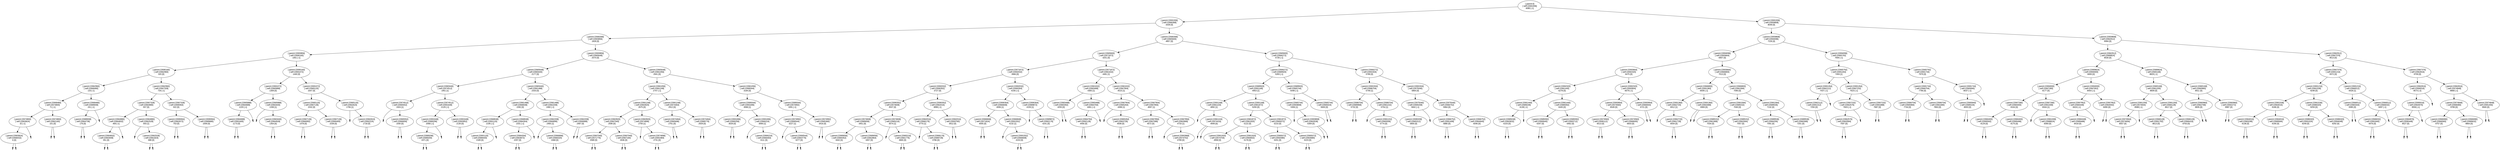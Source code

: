 digraph BST {
    node [fontname="Arial"];
    "[ parent:0]
[ self:22691936]
6080 [-1]" -> "[ parent:22691936]
[ self:22666368]
3439 [0]";
    "[ parent:0]
[ self:22691936]
6080 [-1]" -> "[ parent:22691936]
[ self:22659808]
8049 [0]";
    "[ parent:22691936]
[ self:22666368]
3439 [0]" -> "[ parent:22666368]
[ self:22693856]
1828 [0]";
    "[ parent:22691936]
[ self:22666368]
3439 [0]" -> "[ parent:22666368]
[ self:22665600]
4857 [0]";
    "[ parent:22666368]
[ self:22693856]
1828 [0]" -> "[ parent:22693856]
[ self:22690160]
1061 [-1]";
    "[ parent:22666368]
[ self:22693856]
1828 [0]" -> "[ parent:22693856]
[ self:22665648]
2570 [0]";
    "[ parent:22693856]
[ self:22690160]
1061 [-1]" -> "[ parent:22690160]
[ self:22662960]
320 [0]";
    "[ parent:22693856]
[ self:22690160]
1061 [-1]" -> "[ parent:22690160]
[ self:22691072]
1440 [0]";
    "[ parent:22690160]
[ self:22662960]
320 [0]" -> "[ parent:22662960]
[ self:22668480]
133 [-1]";
    "[ parent:22690160]
[ self:22662960]
320 [0]" -> "[ parent:22662960]
[ self:22667328]
734 [-1]";
    "[ parent:22662960]
[ self:22668480]
133 [-1]" -> "[ parent:22668480]
[ self:22674800]
71 [-1]";
    "[ parent:22662960]
[ self:22668480]
133 [-1]" -> "[ parent:22668480]
[ self:22689008]
241 [-1]";
    "[ parent:22668480]
[ self:22674800]
71 [-1]" -> "[ parent:22674800]
[ self:22663824]
32 [-1]";
    "[ parent:22668480]
[ self:22674800]
71 [-1]" -> "[ parent:22674800]
[ self:22662160]
101 [0]";
    "[ parent:22674800]
[ self:22663824]
32 [-1]" -> "[ parent:22663824]
[ self:22668432]
6 [0]";
    null71812972 [shape=point];
    "[ parent:22674800]
[ self:22663824]
32 [-1]" -> "null71812972"
    null71812973 [shape=point];
    "[ parent:22663824]
[ self:22668432]
6 [0]" -> "null71812973"
    null71812974 [shape=point];
    "[ parent:22663824]
[ self:22668432]
6 [0]" -> "null71812974"
    null71812975 [shape=point];
    "[ parent:22674800]
[ self:22662160]
101 [0]" -> "null71812975"
    null71812976 [shape=point];
    "[ parent:22674800]
[ self:22662160]
101 [0]" -> "null71812976"
    "[ parent:22668480]
[ self:22689008]
241 [-1]" -> "[ parent:22689008]
[ self:22664736]
176 [0]";
    null71812977 [shape=point];
    "[ parent:22668480]
[ self:22689008]
241 [-1]" -> "null71812977"
    null71812978 [shape=point];
    "[ parent:22689008]
[ self:22664736]
176 [0]" -> "null71812978"
    null71812979 [shape=point];
    "[ parent:22689008]
[ self:22664736]
176 [0]" -> "null71812979"
    "[ parent:22662960]
[ self:22667328]
734 [-1]" -> "[ parent:22667328]
[ self:22664880]
557 [0]";
    "[ parent:22662960]
[ self:22667328]
734 [-1]" -> "[ parent:22667328]
[ self:22690064]
922 [0]";
    "[ parent:22667328]
[ self:22664880]
557 [0]" -> "[ parent:22664880]
[ self:22664832]
469 [-1]";
    "[ parent:22667328]
[ self:22664880]
557 [0]" -> "[ parent:22664880]
[ self:22662528]
593 [1]";
    "[ parent:22664880]
[ self:22664832]
469 [-1]" -> "[ parent:22664832]
[ self:22663008]
351 [0]";
    null71812980 [shape=point];
    "[ parent:22664880]
[ self:22664832]
469 [-1]" -> "null71812980"
    null71812981 [shape=point];
    "[ parent:22664832]
[ self:22663008]
351 [0]" -> "null71812981"
    null71812982 [shape=point];
    "[ parent:22664832]
[ self:22663008]
351 [0]" -> "null71812982"
    null71812983 [shape=point];
    "[ parent:22664880]
[ self:22662528]
593 [1]" -> "null71812983"
    "[ parent:22664880]
[ self:22662528]
593 [1]" -> "[ parent:22662528]
[ self:22661824]
688 [0]";
    null71812984 [shape=point];
    "[ parent:22662528]
[ self:22661824]
688 [0]" -> "null71812984"
    null71812985 [shape=point];
    "[ parent:22662528]
[ self:22661824]
688 [0]" -> "null71812985"
    "[ parent:22667328]
[ self:22690064]
922 [0]" -> "[ parent:22690064]
[ self:22662672]
753 [0]";
    "[ parent:22667328]
[ self:22690064]
922 [0]" -> "[ parent:22690064]
[ self:22689680]
1009 [0]";
    null71812986 [shape=point];
    "[ parent:22690064]
[ self:22662672]
753 [0]" -> "null71812986"
    null71812987 [shape=point];
    "[ parent:22690064]
[ self:22662672]
753 [0]" -> "null71812987"
    null71812988 [shape=point];
    "[ parent:22690064]
[ self:22689680]
1009 [0]" -> "null71812988"
    null71812989 [shape=point];
    "[ parent:22690064]
[ self:22689680]
1009 [0]" -> "null71812989"
    "[ parent:22690160]
[ self:22691072]
1440 [0]" -> "[ parent:22691072]
[ self:22665888]
1309 [0]";
    "[ parent:22690160]
[ self:22691072]
1440 [0]" -> "[ parent:22691072]
[ self:22665120]
1647 [0]";
    "[ parent:22691072]
[ self:22665888]
1309 [0]" -> "[ parent:22665888]
[ self:22664688]
1220 [-1]";
    "[ parent:22691072]
[ self:22665888]
1309 [0]" -> "[ parent:22665888]
[ self:22663440]
1338 [1]";
    "[ parent:22665888]
[ self:22664688]
1220 [-1]" -> "[ parent:22664688]
[ self:22691600]
1173 [0]";
    null71812990 [shape=point];
    "[ parent:22665888]
[ self:22664688]
1220 [-1]" -> "null71812990"
    null71812991 [shape=point];
    "[ parent:22664688]
[ self:22691600]
1173 [0]" -> "null71812991"
    null71812992 [shape=point];
    "[ parent:22664688]
[ self:22691600]
1173 [0]" -> "null71812992"
    null71812993 [shape=point];
    "[ parent:22665888]
[ self:22663440]
1338 [1]" -> "null71812993"
    "[ parent:22665888]
[ self:22663440]
1338 [1]" -> "[ parent:22663440]
[ self:22664928]
1354 [0]";
    null71812994 [shape=point];
    "[ parent:22663440]
[ self:22664928]
1354 [0]" -> "null71812994"
    null71812995 [shape=point];
    "[ parent:22663440]
[ self:22664928]
1354 [0]" -> "null71812995"
    "[ parent:22691072]
[ self:22665120]
1647 [0]" -> "[ parent:22665120]
[ self:22667136]
1532 [0]";
    "[ parent:22691072]
[ self:22665120]
1647 [0]" -> "[ parent:22665120]
[ self:22662624]
1706 [1]";
    "[ parent:22665120]
[ self:22667136]
1532 [0]" -> "[ parent:22667136]
[ self:22666992]
1478 [0]";
    "[ parent:22665120]
[ self:22667136]
1532 [0]" -> "[ parent:22667136]
[ self:22690400]
1539 [0]";
    null71812996 [shape=point];
    "[ parent:22667136]
[ self:22666992]
1478 [0]" -> "null71812996"
    null71812997 [shape=point];
    "[ parent:22667136]
[ self:22666992]
1478 [0]" -> "null71812997"
    null71812998 [shape=point];
    "[ parent:22667136]
[ self:22690400]
1539 [0]" -> "null71812998"
    null71812999 [shape=point];
    "[ parent:22667136]
[ self:22690400]
1539 [0]" -> "null71812999"
    null71813000 [shape=point];
    "[ parent:22665120]
[ self:22662624]
1706 [1]" -> "null71813000"
    "[ parent:22665120]
[ self:22662624]
1706 [1]" -> "[ parent:22662624]
[ self:22692224]
1718 [0]";
    null71813001 [shape=point];
    "[ parent:22662624]
[ self:22692224]
1718 [0]" -> "null71813001"
    null71813002 [shape=point];
    "[ parent:22662624]
[ self:22692224]
1718 [0]" -> "null71813002"
    "[ parent:22693856]
[ self:22665648]
2570 [0]" -> "[ parent:22665648]
[ self:22683440]
2177 [0]";
    "[ parent:22693856]
[ self:22665648]
2570 [0]" -> "[ parent:22665648]
[ self:22661056]
2941 [0]";
    "[ parent:22665648]
[ self:22683440]
2177 [0]" -> "[ parent:22683440]
[ self:22674512]
1951 [1]";
    "[ parent:22665648]
[ self:22683440]
2177 [0]" -> "[ parent:22683440]
[ self:22661488]
2333 [0]";
    "[ parent:22683440]
[ self:22674512]
1951 [1]" -> "[ parent:22674512]
[ self:22665552]
1924 [1]";
    "[ parent:22683440]
[ self:22674512]
1951 [1]" -> "[ parent:22674512]
[ self:22691648]
2129 [-1]";
    null71813003 [shape=point];
    "[ parent:22674512]
[ self:22665552]
1924 [1]" -> "null71813003"
    "[ parent:22674512]
[ self:22665552]
1924 [1]" -> "[ parent:22665552]
[ self:22666656]
1930 [0]";
    null71813004 [shape=point];
    "[ parent:22665552]
[ self:22666656]
1930 [0]" -> "null71813004"
    null71813005 [shape=point];
    "[ parent:22665552]
[ self:22666656]
1930 [0]" -> "null71813005"
    "[ parent:22674512]
[ self:22691648]
2129 [-1]" -> "[ parent:22691648]
[ self:22689296]
2068 [-1]";
    "[ parent:22674512]
[ self:22691648]
2129 [-1]" -> "[ parent:22691648]
[ self:22693952]
2130 [0]";
    "[ parent:22691648]
[ self:22689296]
2068 [-1]" -> "[ parent:22689296]
[ self:22689200]
1971 [0]";
    null71813006 [shape=point];
    "[ parent:22691648]
[ self:22689296]
2068 [-1]" -> "null71813006"
    null71813007 [shape=point];
    "[ parent:22689296]
[ self:22689200]
1971 [0]" -> "null71813007"
    null71813008 [shape=point];
    "[ parent:22689296]
[ self:22689200]
1971 [0]" -> "null71813008"
    null71813009 [shape=point];
    "[ parent:22691648]
[ self:22693952]
2130 [0]" -> "null71813009"
    null71813010 [shape=point];
    "[ parent:22691648]
[ self:22693952]
2130 [0]" -> "null71813010"
    "[ parent:22683440]
[ self:22661488]
2333 [0]" -> "[ parent:22661488]
[ self:22668048]
2282 [0]";
    "[ parent:22683440]
[ self:22661488]
2333 [0]" -> "[ parent:22661488]
[ self:22662208]
2482 [-1]";
    "[ parent:22661488]
[ self:22668048]
2282 [0]" -> "[ parent:22668048]
[ self:22691120]
2195 [-1]";
    "[ parent:22661488]
[ self:22668048]
2282 [0]" -> "[ parent:22668048]
[ self:22684304]
2331 [-1]";
    "[ parent:22668048]
[ self:22691120]
2195 [-1]" -> "[ parent:22691120]
[ self:22689440]
2189 [0]";
    null71813011 [shape=point];
    "[ parent:22668048]
[ self:22691120]
2195 [-1]" -> "null71813011"
    null71813012 [shape=point];
    "[ parent:22691120]
[ self:22689440]
2189 [0]" -> "null71813012"
    null71813013 [shape=point];
    "[ parent:22691120]
[ self:22689440]
2189 [0]" -> "null71813013"
    "[ parent:22668048]
[ self:22684304]
2331 [-1]" -> "[ parent:22684304]
[ self:22663872]
2297 [0]";
    null71813014 [shape=point];
    "[ parent:22668048]
[ self:22684304]
2331 [-1]" -> "null71813014"
    null71813015 [shape=point];
    "[ parent:22684304]
[ self:22663872]
2297 [0]" -> "null71813015"
    null71813016 [shape=point];
    "[ parent:22684304]
[ self:22663872]
2297 [0]" -> "null71813016"
    "[ parent:22661488]
[ self:22662208]
2482 [-1]" -> "[ parent:22662208]
[ self:22666896]
2465 [1]";
    "[ parent:22661488]
[ self:22662208]
2482 [-1]" -> "[ parent:22662208]
[ self:22690688]
2487 [0]";
    null71813017 [shape=point];
    "[ parent:22662208]
[ self:22666896]
2465 [1]" -> "null71813017"
    "[ parent:22662208]
[ self:22666896]
2465 [1]" -> "[ parent:22666896]
[ self:22666320]
2468 [0]";
    null71813018 [shape=point];
    "[ parent:22666896]
[ self:22666320]
2468 [0]" -> "null71813018"
    null71813019 [shape=point];
    "[ parent:22666896]
[ self:22666320]
2468 [0]" -> "null71813019"
    null71813020 [shape=point];
    "[ parent:22662208]
[ self:22690688]
2487 [0]" -> "null71813020"
    null71813021 [shape=point];
    "[ parent:22662208]
[ self:22690688]
2487 [0]" -> "null71813021"
    "[ parent:22665648]
[ self:22661056]
2941 [0]" -> "[ parent:22661056]
[ self:22661248]
2747 [-1]";
    "[ parent:22665648]
[ self:22661056]
2941 [0]" -> "[ parent:22661056]
[ self:22689344]
3184 [0]";
    "[ parent:22661056]
[ self:22661248]
2747 [-1]" -> "[ parent:22661248]
[ self:22663920]
2675 [0]";
    "[ parent:22661056]
[ self:22661248]
2747 [-1]" -> "[ parent:22661248]
[ self:22674464]
2912 [0]";
    "[ parent:22661248]
[ self:22663920]
2675 [0]" -> "[ parent:22663920]
[ self:22667040]
2590 [0]";
    "[ parent:22661248]
[ self:22663920]
2675 [0]" -> "[ parent:22663920]
[ self:22674896]
2700 [1]";
    "[ parent:22663920]
[ self:22667040]
2590 [0]" -> "[ parent:22667040]
[ self:22671776]
2589 [0]";
    "[ parent:22663920]
[ self:22667040]
2590 [0]" -> "[ parent:22667040]
[ self:22667184]
2636 [0]";
    null71813022 [shape=point];
    "[ parent:22667040]
[ self:22671776]
2589 [0]" -> "null71813022"
    null71813023 [shape=point];
    "[ parent:22667040]
[ self:22671776]
2589 [0]" -> "null71813023"
    null71813024 [shape=point];
    "[ parent:22667040]
[ self:22667184]
2636 [0]" -> "null71813024"
    null71813025 [shape=point];
    "[ parent:22667040]
[ self:22667184]
2636 [0]" -> "null71813025"
    null71813026 [shape=point];
    "[ parent:22663920]
[ self:22674896]
2700 [1]" -> "null71813026"
    "[ parent:22663920]
[ self:22674896]
2700 [1]" -> "[ parent:22674896]
[ self:22691984]
2731 [0]";
    null71813027 [shape=point];
    "[ parent:22674896]
[ self:22691984]
2731 [0]" -> "null71813027"
    null71813028 [shape=point];
    "[ parent:22674896]
[ self:22691984]
2731 [0]" -> "null71813028"
    "[ parent:22661248]
[ self:22674464]
2912 [0]" -> "[ parent:22674464]
[ self:22665696]
2761 [0]";
    "[ parent:22661248]
[ self:22674464]
2912 [0]" -> "[ parent:22674464]
[ self:22689776]
2929 [0]";
    null71813029 [shape=point];
    "[ parent:22674464]
[ self:22665696]
2761 [0]" -> "null71813029"
    null71813030 [shape=point];
    "[ parent:22674464]
[ self:22665696]
2761 [0]" -> "null71813030"
    null71813031 [shape=point];
    "[ parent:22674464]
[ self:22689776]
2929 [0]" -> "null71813031"
    null71813032 [shape=point];
    "[ parent:22674464]
[ self:22689776]
2929 [0]" -> "null71813032"
    "[ parent:22661056]
[ self:22689344]
3184 [0]" -> "[ parent:22689344]
[ self:22691696]
3068 [1]";
    "[ parent:22661056]
[ self:22689344]
3184 [0]" -> "[ parent:22689344]
[ self:22674992]
3281 [-1]";
    "[ parent:22689344]
[ self:22691696]
3068 [1]" -> "[ parent:22691696]
[ self:22690256]
3029 [0]";
    "[ parent:22689344]
[ self:22691696]
3068 [1]" -> "[ parent:22691696]
[ self:22666224]
3069 [1]";
    null71813033 [shape=point];
    "[ parent:22691696]
[ self:22690256]
3029 [0]" -> "null71813033"
    null71813034 [shape=point];
    "[ parent:22691696]
[ self:22690256]
3029 [0]" -> "null71813034"
    null71813035 [shape=point];
    "[ parent:22691696]
[ self:22666224]
3069 [1]" -> "null71813035"
    "[ parent:22691696]
[ self:22666224]
3069 [1]" -> "[ parent:22666224]
[ self:22666464]
3111 [0]";
    null71813036 [shape=point];
    "[ parent:22666224]
[ self:22666464]
3111 [0]" -> "null71813036"
    null71813037 [shape=point];
    "[ parent:22666224]
[ self:22666464]
3111 [0]" -> "null71813037"
    "[ parent:22689344]
[ self:22674992]
3281 [-1]" -> "[ parent:22674992]
[ self:22690544]
3227 [1]";
    "[ parent:22689344]
[ self:22674992]
3281 [-1]" -> "[ parent:22674992]
[ self:22665360]
3416 [0]";
    null71813038 [shape=point];
    "[ parent:22674992]
[ self:22690544]
3227 [1]" -> "null71813038"
    "[ parent:22674992]
[ self:22690544]
3227 [1]" -> "[ parent:22690544]
[ self:22663776]
3277 [0]";
    null71813039 [shape=point];
    "[ parent:22690544]
[ self:22663776]
3277 [0]" -> "null71813039"
    null71813040 [shape=point];
    "[ parent:22690544]
[ self:22663776]
3277 [0]" -> "null71813040"
    null71813041 [shape=point];
    "[ parent:22674992]
[ self:22665360]
3416 [0]" -> "null71813041"
    null71813042 [shape=point];
    "[ parent:22674992]
[ self:22665360]
3416 [0]" -> "null71813042"
    "[ parent:22666368]
[ self:22665600]
4857 [0]" -> "[ parent:22665600]
[ self:22671872]
4251 [0]";
    "[ parent:22666368]
[ self:22665600]
4857 [0]" -> "[ parent:22665600]
[ self:22666272]
5726 [-1]";
    "[ parent:22665600]
[ self:22671872]
4251 [0]" -> "[ parent:22671872]
[ self:22692032]
3966 [0]";
    "[ parent:22665600]
[ self:22671872]
4251 [0]" -> "[ parent:22671872]
[ self:22661632]
4481 [1]";
    "[ parent:22671872]
[ self:22692032]
3966 [0]" -> "[ parent:22692032]
[ self:22690352]
3727 [0]";
    "[ parent:22671872]
[ self:22692032]
3966 [0]" -> "[ parent:22692032]
[ self:22690304]
4156 [-1]";
    "[ parent:22692032]
[ self:22690352]
3727 [0]" -> "[ parent:22690352]
[ self:22674608]
3537 [0]";
    "[ parent:22692032]
[ self:22690352]
3727 [0]" -> "[ parent:22690352]
[ self:22662016]
3898 [-1]";
    "[ parent:22690352]
[ self:22674608]
3537 [0]" -> "[ parent:22674608]
[ self:22689056]
3451 [0]";
    "[ parent:22690352]
[ self:22674608]
3537 [0]" -> "[ parent:22674608]
[ self:22665216]
3574 [1]";
    "[ parent:22674608]
[ self:22689056]
3451 [0]" -> "[ parent:22689056]
[ self:22684352]
3442 [0]";
    "[ parent:22674608]
[ self:22689056]
3451 [0]" -> "[ parent:22689056]
[ self:22662864]
3457 [0]";
    null71813043 [shape=point];
    "[ parent:22689056]
[ self:22684352]
3442 [0]" -> "null71813043"
    null71813044 [shape=point];
    "[ parent:22689056]
[ self:22684352]
3442 [0]" -> "null71813044"
    null71813045 [shape=point];
    "[ parent:22689056]
[ self:22662864]
3457 [0]" -> "null71813045"
    null71813046 [shape=point];
    "[ parent:22689056]
[ self:22662864]
3457 [0]" -> "null71813046"
    null71813047 [shape=point];
    "[ parent:22674608]
[ self:22665216]
3574 [1]" -> "null71813047"
    "[ parent:22674608]
[ self:22665216]
3574 [1]" -> "[ parent:22665216]
[ self:22661776]
3665 [0]";
    null71813048 [shape=point];
    "[ parent:22665216]
[ self:22661776]
3665 [0]" -> "null71813048"
    null71813049 [shape=point];
    "[ parent:22665216]
[ self:22661776]
3665 [0]" -> "null71813049"
    "[ parent:22690352]
[ self:22662016]
3898 [-1]" -> "[ parent:22662016]
[ self:22666176]
3770 [1]";
    "[ parent:22690352]
[ self:22662016]
3898 [-1]" -> "[ parent:22662016]
[ self:22693760]
3912 [0]";
    null71813050 [shape=point];
    "[ parent:22662016]
[ self:22666176]
3770 [1]" -> "null71813050"
    "[ parent:22662016]
[ self:22666176]
3770 [1]" -> "[ parent:22666176]
[ self:22689728]
3786 [0]";
    null71813051 [shape=point];
    "[ parent:22666176]
[ self:22689728]
3786 [0]" -> "null71813051"
    null71813052 [shape=point];
    "[ parent:22666176]
[ self:22689728]
3786 [0]" -> "null71813052"
    null71813053 [shape=point];
    "[ parent:22662016]
[ self:22693760]
3912 [0]" -> "null71813053"
    null71813054 [shape=point];
    "[ parent:22662016]
[ self:22693760]
3912 [0]" -> "null71813054"
    "[ parent:22692032]
[ self:22690304]
4156 [-1]" -> "[ parent:22690304]
[ self:22666848]
4006 [1]";
    "[ parent:22692032]
[ self:22690304]
4156 [-1]" -> "[ parent:22690304]
[ self:22689872]
4159 [1]";
    "[ parent:22690304]
[ self:22666848]
4006 [1]" -> "[ parent:22666848]
[ self:22671824]
4005 [0]";
    "[ parent:22690304]
[ self:22666848]
4006 [1]" -> "[ parent:22666848]
[ self:22691552]
4132 [1]";
    null71813055 [shape=point];
    "[ parent:22666848]
[ self:22671824]
4005 [0]" -> "null71813055"
    null71813056 [shape=point];
    "[ parent:22666848]
[ self:22671824]
4005 [0]" -> "null71813056"
    null71813057 [shape=point];
    "[ parent:22666848]
[ self:22691552]
4132 [1]" -> "null71813057"
    "[ parent:22666848]
[ self:22691552]
4132 [1]" -> "[ parent:22691552]
[ self:22666608]
4153 [0]";
    null71813058 [shape=point];
    "[ parent:22691552]
[ self:22666608]
4153 [0]" -> "null71813058"
    null71813059 [shape=point];
    "[ parent:22691552]
[ self:22666608]
4153 [0]" -> "null71813059"
    null71813060 [shape=point];
    "[ parent:22690304]
[ self:22689872]
4159 [1]" -> "null71813060"
    "[ parent:22690304]
[ self:22689872]
4159 [1]" -> "[ parent:22689872]
[ self:22692176]
4241 [0]";
    null71813061 [shape=point];
    "[ parent:22689872]
[ self:22692176]
4241 [0]" -> "null71813061"
    null71813062 [shape=point];
    "[ parent:22689872]
[ self:22692176]
4241 [0]" -> "null71813062"
    "[ parent:22671872]
[ self:22661632]
4481 [1]" -> "[ parent:22661632]
[ self:22683488]
4383 [1]";
    "[ parent:22671872]
[ self:22661632]
4481 [1]" -> "[ parent:22661632]
[ self:22667904]
4515 [1]";
    "[ parent:22661632]
[ self:22683488]
4383 [1]" -> "[ parent:22683488]
[ self:22683392]
4293 [0]";
    "[ parent:22661632]
[ self:22683488]
4383 [1]" -> "[ parent:22683488]
[ self:22664784]
4461 [-1]";
    null71813063 [shape=point];
    "[ parent:22683488]
[ self:22683392]
4293 [0]" -> "null71813063"
    null71813064 [shape=point];
    "[ parent:22683488]
[ self:22683392]
4293 [0]" -> "null71813064"
    "[ parent:22683488]
[ self:22664784]
4461 [-1]" -> "[ parent:22664784]
[ self:22692128]
4456 [0]";
    null71813065 [shape=point];
    "[ parent:22683488]
[ self:22664784]
4461 [-1]" -> "null71813065"
    null71813066 [shape=point];
    "[ parent:22664784]
[ self:22692128]
4456 [0]" -> "null71813066"
    null71813067 [shape=point];
    "[ parent:22664784]
[ self:22692128]
4456 [0]" -> "null71813067"
    "[ parent:22661632]
[ self:22667904]
4515 [1]" -> "[ parent:22667904]
[ self:22665264]
4498 [1]";
    "[ parent:22661632]
[ self:22667904]
4515 [1]" -> "[ parent:22667904]
[ self:22667856]
4697 [1]";
    null71813068 [shape=point];
    "[ parent:22667904]
[ self:22665264]
4498 [1]" -> "null71813068"
    "[ parent:22667904]
[ self:22665264]
4498 [1]" -> "[ parent:22665264]
[ self:22663728]
4508 [0]";
    null71813069 [shape=point];
    "[ parent:22665264]
[ self:22663728]
4508 [0]" -> "null71813069"
    null71813070 [shape=point];
    "[ parent:22665264]
[ self:22663728]
4508 [0]" -> "null71813070"
    "[ parent:22667904]
[ self:22667856]
4697 [1]" -> "[ parent:22667856]
[ self:22667088]
4572 [0]";
    "[ parent:22667904]
[ self:22667856]
4697 [1]" -> "[ parent:22667856]
[ self:22663968]
4733 [1]";
    null71813071 [shape=point];
    "[ parent:22667856]
[ self:22667088]
4572 [0]" -> "null71813071"
    null71813072 [shape=point];
    "[ parent:22667856]
[ self:22667088]
4572 [0]" -> "null71813072"
    null71813073 [shape=point];
    "[ parent:22667856]
[ self:22663968]
4733 [1]" -> "null71813073"
    "[ parent:22667856]
[ self:22663968]
4733 [1]" -> "[ parent:22663968]
[ self:22674752]
4789 [0]";
    null71813074 [shape=point];
    "[ parent:22663968]
[ self:22674752]
4789 [0]" -> "null71813074"
    null71813075 [shape=point];
    "[ parent:22663968]
[ self:22674752]
4789 [0]" -> "null71813075"
    "[ parent:22665600]
[ self:22666272]
5726 [-1]" -> "[ parent:22666272]
[ self:22689920]
5283 [-1]";
    "[ parent:22665600]
[ self:22666272]
5726 [-1]" -> "[ parent:22666272]
[ self:22691504]
5789 [0]";
    "[ parent:22666272]
[ self:22689920]
5283 [-1]" -> "[ parent:22689920]
[ self:22691168]
4953 [1]";
    "[ parent:22666272]
[ self:22689920]
5283 [-1]" -> "[ parent:22689920]
[ self:22665744]
5448 [-1]";
    "[ parent:22689920]
[ self:22691168]
4953 [1]" -> "[ parent:22691168]
[ self:22661104]
4892 [1]";
    "[ parent:22689920]
[ self:22691168]
4953 [1]" -> "[ parent:22691168]
[ self:22661872]
5200 [0]";
    null71813076 [shape=point];
    "[ parent:22691168]
[ self:22661104]
4892 [1]" -> "null71813076"
    "[ parent:22691168]
[ self:22661104]
4892 [1]" -> "[ parent:22661104]
[ self:22674416]
4949 [0]";
    null71813077 [shape=point];
    "[ parent:22661104]
[ self:22674416]
4949 [0]" -> "null71813077"
    null71813078 [shape=point];
    "[ parent:22661104]
[ self:22674416]
4949 [0]" -> "null71813078"
    "[ parent:22691168]
[ self:22661872]
5200 [0]" -> "[ parent:22661872]
[ self:22661920]
5122 [0]";
    "[ parent:22691168]
[ self:22661872]
5200 [0]" -> "[ parent:22661872]
[ self:22665072]
5210 [0]";
    "[ parent:22661872]
[ self:22661920]
5122 [0]" -> "[ parent:22661920]
[ self:22674704]
4958 [0]";
    "[ parent:22661872]
[ self:22661920]
5122 [0]" -> "[ parent:22661920]
[ self:22660832]
5178 [0]";
    null71813079 [shape=point];
    "[ parent:22661920]
[ self:22674704]
4958 [0]" -> "null71813079"
    null71813080 [shape=point];
    "[ parent:22661920]
[ self:22674704]
4958 [0]" -> "null71813080"
    null71813081 [shape=point];
    "[ parent:22661920]
[ self:22660832]
5178 [0]" -> "null71813081"
    null71813082 [shape=point];
    "[ parent:22661920]
[ self:22660832]
5178 [0]" -> "null71813082"
    "[ parent:22661872]
[ self:22665072]
5210 [0]" -> "[ parent:22665072]
[ self:22692080]
5201 [0]";
    "[ parent:22661872]
[ self:22665072]
5210 [0]" -> "[ parent:22665072]
[ self:22663680]
5223 [0]";
    null71813083 [shape=point];
    "[ parent:22665072]
[ self:22692080]
5201 [0]" -> "null71813083"
    null71813084 [shape=point];
    "[ parent:22665072]
[ self:22692080]
5201 [0]" -> "null71813084"
    null71813085 [shape=point];
    "[ parent:22665072]
[ self:22663680]
5223 [0]" -> "null71813085"
    null71813086 [shape=point];
    "[ parent:22665072]
[ self:22663680]
5223 [0]" -> "null71813086"
    "[ parent:22689920]
[ self:22665744]
5448 [-1]" -> "[ parent:22665744]
[ self:22693808]
5306 [1]";
    "[ parent:22689920]
[ self:22665744]
5448 [-1]" -> "[ parent:22665744]
[ self:22665024]
5600 [0]";
    null71813087 [shape=point];
    "[ parent:22665744]
[ self:22693808]
5306 [1]" -> "null71813087"
    "[ parent:22665744]
[ self:22693808]
5306 [1]" -> "[ parent:22693808]
[ self:22663536]
5309 [0]";
    null71813088 [shape=point];
    "[ parent:22693808]
[ self:22663536]
5309 [0]" -> "null71813088"
    null71813089 [shape=point];
    "[ parent:22693808]
[ self:22663536]
5309 [0]" -> "null71813089"
    null71813090 [shape=point];
    "[ parent:22665744]
[ self:22665024]
5600 [0]" -> "null71813090"
    null71813091 [shape=point];
    "[ parent:22665744]
[ self:22665024]
5600 [0]" -> "null71813091"
    "[ parent:22666272]
[ self:22691504]
5789 [0]" -> "[ parent:22691504]
[ self:22686704]
5749 [1]";
    "[ parent:22666272]
[ self:22691504]
5789 [0]" -> "[ parent:22691504]
[ self:22675040]
5864 [0]";
    "[ parent:22691504]
[ self:22686704]
5749 [1]" -> "[ parent:22686704]
[ self:22689968]
5732 [0]";
    "[ parent:22691504]
[ self:22686704]
5749 [1]" -> "[ parent:22686704]
[ self:22661152]
5754 [1]";
    null71813092 [shape=point];
    "[ parent:22686704]
[ self:22689968]
5732 [0]" -> "null71813092"
    null71813093 [shape=point];
    "[ parent:22686704]
[ self:22689968]
5732 [0]" -> "null71813093"
    null71813094 [shape=point];
    "[ parent:22686704]
[ self:22661152]
5754 [1]" -> "null71813094"
    "[ parent:22686704]
[ self:22661152]
5754 [1]" -> "[ parent:22661152]
[ self:22665936]
5774 [0]";
    null71813095 [shape=point];
    "[ parent:22661152]
[ self:22665936]
5774 [0]" -> "null71813095"
    null71813096 [shape=point];
    "[ parent:22661152]
[ self:22665936]
5774 [0]" -> "null71813096"
    "[ parent:22691504]
[ self:22675040]
5864 [0]" -> "[ parent:22675040]
[ self:22690208]
5842 [-1]";
    "[ parent:22691504]
[ self:22675040]
5864 [0]" -> "[ parent:22675040]
[ self:22666752]
5964 [0]";
    "[ parent:22675040]
[ self:22690208]
5842 [-1]" -> "[ parent:22690208]
[ self:22665312]
5800 [0]";
    null71813097 [shape=point];
    "[ parent:22675040]
[ self:22690208]
5842 [-1]" -> "null71813097"
    null71813098 [shape=point];
    "[ parent:22690208]
[ self:22665312]
5800 [0]" -> "null71813098"
    null71813099 [shape=point];
    "[ parent:22690208]
[ self:22665312]
5800 [0]" -> "null71813099"
    "[ parent:22675040]
[ self:22666752]
5964 [0]" -> "[ parent:22666752]
[ self:22691408]
5880 [0]";
    "[ parent:22675040]
[ self:22666752]
5964 [0]" -> "[ parent:22666752]
[ self:22664640]
6046 [0]";
    null71813100 [shape=point];
    "[ parent:22666752]
[ self:22691408]
5880 [0]" -> "null71813100"
    null71813101 [shape=point];
    "[ parent:22666752]
[ self:22691408]
5880 [0]" -> "null71813101"
    null71813102 [shape=point];
    "[ parent:22666752]
[ self:22664640]
6046 [0]" -> "null71813102"
    null71813103 [shape=point];
    "[ parent:22666752]
[ self:22664640]
6046 [0]" -> "null71813103"
    "[ parent:22691936]
[ self:22659808]
8049 [0]" -> "[ parent:22659808]
[ self:22694096]
7226 [0]";
    "[ parent:22691936]
[ self:22659808]
8049 [0]" -> "[ parent:22659808]
[ self:22662912]
9084 [0]";
    "[ parent:22659808]
[ self:22694096]
7226 [0]" -> "[ parent:22694096]
[ self:22693664]
6907 [0]";
    "[ parent:22659808]
[ self:22694096]
7226 [0]" -> "[ parent:22694096]
[ self:22665792]
7694 [-1]";
    "[ parent:22694096]
[ self:22693664]
6907 [0]" -> "[ parent:22693664]
[ self:22692320]
6475 [0]";
    "[ parent:22694096]
[ self:22693664]
6907 [0]" -> "[ parent:22693664]
[ self:22666800]
7013 [0]";
    "[ parent:22693664]
[ self:22692320]
6475 [0]" -> "[ parent:22692320]
[ self:22661440]
6278 [0]";
    "[ parent:22693664]
[ self:22692320]
6475 [0]" -> "[ parent:22692320]
[ self:22693904]
6679 [-1]";
    "[ parent:22692320]
[ self:22661440]
6278 [0]" -> "[ parent:22661440]
[ self:22689248]
6138 [-1]";
    "[ parent:22692320]
[ self:22661440]
6278 [0]" -> "[ parent:22661440]
[ self:22689392]
6445 [0]";
    "[ parent:22661440]
[ self:22689248]
6138 [-1]" -> "[ parent:22689248]
[ self:22663632]
6103 [0]";
    null71813104 [shape=point];
    "[ parent:22661440]
[ self:22689248]
6138 [-1]" -> "null71813104"
    null71813105 [shape=point];
    "[ parent:22689248]
[ self:22663632]
6103 [0]" -> "null71813105"
    null71813106 [shape=point];
    "[ parent:22689248]
[ self:22663632]
6103 [0]" -> "null71813106"
    "[ parent:22661440]
[ self:22689392]
6445 [0]" -> "[ parent:22689392]
[ self:22690640]
6347 [0]";
    "[ parent:22661440]
[ self:22689392]
6445 [0]" -> "[ parent:22689392]
[ self:22693712]
6462 [0]";
    null71813107 [shape=point];
    "[ parent:22689392]
[ self:22690640]
6347 [0]" -> "null71813107"
    null71813108 [shape=point];
    "[ parent:22689392]
[ self:22690640]
6347 [0]" -> "null71813108"
    null71813109 [shape=point];
    "[ parent:22689392]
[ self:22693712]
6462 [0]" -> "null71813109"
    null71813110 [shape=point];
    "[ parent:22689392]
[ self:22693712]
6462 [0]" -> "null71813110"
    "[ parent:22692320]
[ self:22693904]
6679 [-1]" -> "[ parent:22693904]
[ self:22674560]
6549 [0]";
    "[ parent:22692320]
[ self:22693904]
6679 [-1]" -> "[ parent:22693904]
[ self:22666944]
6721 [0]";
    "[ parent:22693904]
[ self:22674560]
6549 [0]" -> "[ parent:22674560]
[ self:22690112]
6513 [0]";
    "[ parent:22693904]
[ self:22674560]
6549 [0]" -> "[ parent:22674560]
[ self:22668000]
6603 [0]";
    null71813111 [shape=point];
    "[ parent:22674560]
[ self:22690112]
6513 [0]" -> "null71813111"
    null71813112 [shape=point];
    "[ parent:22674560]
[ self:22690112]
6513 [0]" -> "null71813112"
    null71813113 [shape=point];
    "[ parent:22674560]
[ self:22668000]
6603 [0]" -> "null71813113"
    null71813114 [shape=point];
    "[ parent:22674560]
[ self:22668000]
6603 [0]" -> "null71813114"
    null71813115 [shape=point];
    "[ parent:22693904]
[ self:22666944]
6721 [0]" -> "null71813115"
    null71813116 [shape=point];
    "[ parent:22693904]
[ self:22666944]
6721 [0]" -> "null71813116"
    "[ parent:22693664]
[ self:22666800]
7013 [0]" -> "[ parent:22666800]
[ self:22691360]
6939 [-1]";
    "[ parent:22693664]
[ self:22666800]
7013 [0]" -> "[ parent:22666800]
[ self:22661584]
7090 [0]";
    "[ parent:22666800]
[ self:22691360]
6939 [-1]" -> "[ parent:22691360]
[ self:22662720]
6912 [1]";
    "[ parent:22666800]
[ self:22691360]
6939 [-1]" -> "[ parent:22691360]
[ self:22663488]
6969 [0]";
    null71813117 [shape=point];
    "[ parent:22691360]
[ self:22662720]
6912 [1]" -> "null71813117"
    "[ parent:22691360]
[ self:22662720]
6912 [1]" -> "[ parent:22662720]
[ self:22661728]
6934 [0]";
    null71813118 [shape=point];
    "[ parent:22662720]
[ self:22661728]
6934 [0]" -> "null71813118"
    null71813119 [shape=point];
    "[ parent:22662720]
[ self:22661728]
6934 [0]" -> "null71813119"
    null71813120 [shape=point];
    "[ parent:22691360]
[ self:22663488]
6969 [0]" -> "null71813120"
    null71813121 [shape=point];
    "[ parent:22691360]
[ self:22663488]
6969 [0]" -> "null71813121"
    "[ parent:22666800]
[ self:22661584]
7090 [0]" -> "[ parent:22661584]
[ self:22689152]
7040 [0]";
    "[ parent:22666800]
[ self:22661584]
7090 [0]" -> "[ parent:22661584]
[ self:22689536]
7132 [0]";
    "[ parent:22661584]
[ self:22689152]
7040 [0]" -> "[ parent:22689152]
[ self:22661968]
7034 [0]";
    "[ parent:22661584]
[ self:22689152]
7040 [0]" -> "[ parent:22689152]
[ self:22662064]
7057 [0]";
    null71813122 [shape=point];
    "[ parent:22689152]
[ self:22661968]
7034 [0]" -> "null71813122"
    null71813123 [shape=point];
    "[ parent:22689152]
[ self:22661968]
7034 [0]" -> "null71813123"
    null71813124 [shape=point];
    "[ parent:22689152]
[ self:22662064]
7057 [0]" -> "null71813124"
    null71813125 [shape=point];
    "[ parent:22689152]
[ self:22662064]
7057 [0]" -> "null71813125"
    "[ parent:22661584]
[ self:22689536]
7132 [0]" -> "[ parent:22689536]
[ self:22684256]
7091 [0]";
    "[ parent:22661584]
[ self:22689536]
7132 [0]" -> "[ parent:22689536]
[ self:22660368]
7201 [0]";
    null71813126 [shape=point];
    "[ parent:22689536]
[ self:22684256]
7091 [0]" -> "null71813126"
    null71813127 [shape=point];
    "[ parent:22689536]
[ self:22684256]
7091 [0]" -> "null71813127"
    null71813128 [shape=point];
    "[ parent:22689536]
[ self:22660368]
7201 [0]" -> "null71813128"
    null71813129 [shape=point];
    "[ parent:22689536]
[ self:22660368]
7201 [0]" -> "null71813129"
    "[ parent:22694096]
[ self:22665792]
7694 [-1]" -> "[ parent:22665792]
[ self:22691264]
7459 [1]";
    "[ parent:22694096]
[ self:22665792]
7694 [-1]" -> "[ parent:22665792]
[ self:22691744]
7979 [0]";
    "[ parent:22665792]
[ self:22691264]
7459 [1]" -> "[ parent:22691264]
[ self:22662112]
7437 [-1]";
    "[ parent:22665792]
[ self:22691264]
7459 [1]" -> "[ parent:22691264]
[ self:22667232]
7623 [-1]";
    "[ parent:22691264]
[ self:22662112]
7437 [-1]" -> "[ parent:22662112]
[ self:22691312]
7250 [0]";
    null71813130 [shape=point];
    "[ parent:22691264]
[ self:22662112]
7437 [-1]" -> "null71813130"
    null71813131 [shape=point];
    "[ parent:22662112]
[ self:22691312]
7250 [0]" -> "null71813131"
    null71813132 [shape=point];
    "[ parent:22662112]
[ self:22691312]
7250 [0]" -> "null71813132"
    "[ parent:22691264]
[ self:22667232]
7623 [-1]" -> "[ parent:22667232]
[ self:22662576]
7603 [-1]";
    "[ parent:22691264]
[ self:22667232]
7623 [-1]" -> "[ parent:22667232]
[ self:22691888]
7687 [0]";
    "[ parent:22667232]
[ self:22662576]
7603 [-1]" -> "[ parent:22662576]
[ self:22663584]
7597 [0]";
    null71813133 [shape=point];
    "[ parent:22667232]
[ self:22662576]
7603 [-1]" -> "null71813133"
    null71813134 [shape=point];
    "[ parent:22662576]
[ self:22663584]
7597 [0]" -> "null71813134"
    null71813135 [shape=point];
    "[ parent:22662576]
[ self:22663584]
7597 [0]" -> "null71813135"
    null71813136 [shape=point];
    "[ parent:22667232]
[ self:22691888]
7687 [0]" -> "null71813136"
    null71813137 [shape=point];
    "[ parent:22667232]
[ self:22691888]
7687 [0]" -> "null71813137"
    "[ parent:22665792]
[ self:22691744]
7979 [0]" -> "[ parent:22691744]
[ self:22666704]
7796 [0]";
    "[ parent:22665792]
[ self:22691744]
7979 [0]" -> "[ parent:22691744]
[ self:22665840]
8037 [-1]";
    "[ parent:22691744]
[ self:22666704]
7796 [0]" -> "[ parent:22666704]
[ self:22665984]
7744 [0]";
    "[ parent:22691744]
[ self:22666704]
7796 [0]" -> "[ parent:22666704]
[ self:22661680]
7863 [0]";
    null71813138 [shape=point];
    "[ parent:22666704]
[ self:22665984]
7744 [0]" -> "null71813138"
    null71813139 [shape=point];
    "[ parent:22666704]
[ self:22665984]
7744 [0]" -> "null71813139"
    null71813140 [shape=point];
    "[ parent:22666704]
[ self:22661680]
7863 [0]" -> "null71813140"
    null71813141 [shape=point];
    "[ parent:22666704]
[ self:22661680]
7863 [0]" -> "null71813141"
    "[ parent:22691744]
[ self:22665840]
8037 [-1]" -> "[ parent:22665840]
[ self:22689104]
8003 [0]";
    null71813142 [shape=point];
    "[ parent:22691744]
[ self:22665840]
8037 [-1]" -> "null71813142"
    null71813143 [shape=point];
    "[ parent:22665840]
[ self:22689104]
8003 [0]" -> "null71813143"
    null71813144 [shape=point];
    "[ parent:22665840]
[ self:22689104]
8003 [0]" -> "null71813144"
    "[ parent:22659808]
[ self:22662912]
9084 [0]" -> "[ parent:22662912]
[ self:22689824]
8530 [0]";
    "[ parent:22659808]
[ self:22662912]
9084 [0]" -> "[ parent:22662912]
[ self:22667376]
9513 [0]";
    "[ parent:22662912]
[ self:22689824]
8530 [0]" -> "[ parent:22689824]
[ self:22694000]
8400 [0]";
    "[ parent:22662912]
[ self:22689824]
8530 [0]" -> "[ parent:22689824]
[ self:22665168]
8829 [-1]";
    "[ parent:22689824]
[ self:22694000]
8400 [0]" -> "[ parent:22694000]
[ self:22667280]
8177 [0]";
    "[ parent:22689824]
[ self:22694000]
8400 [0]" -> "[ parent:22694000]
[ self:22667952]
8454 [-1]";
    "[ parent:22694000]
[ self:22667280]
8177 [0]" -> "[ parent:22667280]
[ self:22684400]
8164 [0]";
    "[ parent:22694000]
[ self:22667280]
8177 [0]" -> "[ parent:22667280]
[ self:22661008]
8344 [1]";
    "[ parent:22667280]
[ self:22684400]
8164 [0]" -> "[ parent:22684400]
[ self:22690592]
8129 [0]";
    "[ parent:22667280]
[ self:22684400]
8164 [0]" -> "[ parent:22684400]
[ self:22690496]
8175 [0]";
    null71813145 [shape=point];
    "[ parent:22684400]
[ self:22690592]
8129 [0]" -> "null71813145"
    null71813146 [shape=point];
    "[ parent:22684400]
[ self:22690592]
8129 [0]" -> "null71813146"
    null71813147 [shape=point];
    "[ parent:22684400]
[ self:22690496]
8175 [0]" -> "null71813147"
    null71813148 [shape=point];
    "[ parent:22684400]
[ self:22690496]
8175 [0]" -> "null71813148"
    null71813149 [shape=point];
    "[ parent:22667280]
[ self:22661008]
8344 [1]" -> "null71813149"
    "[ parent:22667280]
[ self:22661008]
8344 [1]" -> "[ parent:22661008]
[ self:22688624]
8369 [0]";
    null71813150 [shape=point];
    "[ parent:22661008]
[ self:22688624]
8369 [0]" -> "null71813150"
    null71813151 [shape=point];
    "[ parent:22661008]
[ self:22688624]
8369 [0]" -> "null71813151"
    "[ parent:22694000]
[ self:22667952]
8454 [-1]" -> "[ parent:22667952]
[ self:22684448]
8424 [-1]";
    "[ parent:22694000]
[ self:22667952]
8454 [-1]" -> "[ parent:22667952]
[ self:22664592]
8490 [0]";
    "[ parent:22667952]
[ self:22684448]
8424 [-1]" -> "[ parent:22684448]
[ self:22689488]
8418 [0]";
    null71813152 [shape=point];
    "[ parent:22667952]
[ self:22684448]
8424 [-1]" -> "null71813152"
    null71813153 [shape=point];
    "[ parent:22684448]
[ self:22689488]
8418 [0]" -> "null71813153"
    null71813154 [shape=point];
    "[ parent:22684448]
[ self:22689488]
8418 [0]" -> "null71813154"
    null71813155 [shape=point];
    "[ parent:22667952]
[ self:22664592]
8490 [0]" -> "null71813155"
    null71813156 [shape=point];
    "[ parent:22667952]
[ self:22664592]
8490 [0]" -> "null71813156"
    "[ parent:22689824]
[ self:22665168]
8829 [-1]" -> "[ parent:22665168]
[ self:22661200]
8609 [0]";
    "[ parent:22689824]
[ self:22665168]
8829 [-1]" -> "[ parent:22665168]
[ self:22660960]
8911 [0]";
    "[ parent:22665168]
[ self:22661200]
8609 [0]" -> "[ parent:22661200]
[ self:22674944]
8588 [-1]";
    "[ parent:22665168]
[ self:22661200]
8609 [0]" -> "[ parent:22661200]
[ self:22666128]
8617 [0]";
    "[ parent:22661200]
[ self:22674944]
8588 [-1]" -> "[ parent:22674944]
[ self:22674656]
8557 [0]";
    null71813157 [shape=point];
    "[ parent:22661200]
[ self:22674944]
8588 [-1]" -> "null71813157"
    null71813158 [shape=point];
    "[ parent:22674944]
[ self:22674656]
8557 [0]" -> "null71813158"
    null71813159 [shape=point];
    "[ parent:22674944]
[ self:22674656]
8557 [0]" -> "null71813159"
    "[ parent:22661200]
[ self:22666128]
8617 [0]" -> "[ parent:22666128]
[ self:22691792]
8613 [0]";
    "[ parent:22661200]
[ self:22666128]
8617 [0]" -> "[ parent:22666128]
[ self:22666416]
8763 [0]";
    null71813160 [shape=point];
    "[ parent:22666128]
[ self:22691792]
8613 [0]" -> "null71813160"
    null71813161 [shape=point];
    "[ parent:22666128]
[ self:22691792]
8613 [0]" -> "null71813161"
    null71813162 [shape=point];
    "[ parent:22666128]
[ self:22666416]
8763 [0]" -> "null71813162"
    null71813163 [shape=point];
    "[ parent:22666128]
[ self:22666416]
8763 [0]" -> "null71813163"
    "[ parent:22665168]
[ self:22660960]
8911 [0]" -> "[ parent:22660960]
[ self:22662768]
8835 [0]";
    "[ parent:22665168]
[ self:22660960]
8911 [0]" -> "[ parent:22660960]
[ self:22692272]
8987 [0]";
    null71813164 [shape=point];
    "[ parent:22660960]
[ self:22662768]
8835 [0]" -> "null71813164"
    null71813165 [shape=point];
    "[ parent:22660960]
[ self:22662768]
8835 [0]" -> "null71813165"
    null71813166 [shape=point];
    "[ parent:22660960]
[ self:22692272]
8987 [0]" -> "null71813166"
    null71813167 [shape=point];
    "[ parent:22660960]
[ self:22692272]
8987 [0]" -> "null71813167"
    "[ parent:22662912]
[ self:22667376]
9513 [0]" -> "[ parent:22667376]
[ self:22691216]
9372 [0]";
    "[ parent:22662912]
[ self:22667376]
9513 [0]" -> "[ parent:22667376]
[ self:22662816]
9709 [0]";
    "[ parent:22667376]
[ self:22691216]
9372 [0]" -> "[ parent:22691216]
[ self:22661536]
9248 [0]";
    "[ parent:22667376]
[ self:22691216]
9372 [0]" -> "[ parent:22691216]
[ self:22666512]
9428 [1]";
    "[ parent:22691216]
[ self:22661536]
9248 [0]" -> "[ parent:22661536]
[ self:22664016]
9186 [0]";
    "[ parent:22691216]
[ self:22661536]
9248 [0]" -> "[ parent:22661536]
[ self:22686320]
9259 [0]";
    "[ parent:22661536]
[ self:22664016]
9186 [0]" -> "[ parent:22664016]
[ self:22683296]
9138 [0]";
    "[ parent:22661536]
[ self:22664016]
9186 [0]" -> "[ parent:22664016]
[ self:22689584]
9190 [0]";
    null71813168 [shape=point];
    "[ parent:22664016]
[ self:22683296]
9138 [0]" -> "null71813168"
    null71813169 [shape=point];
    "[ parent:22664016]
[ self:22683296]
9138 [0]" -> "null71813169"
    null71813170 [shape=point];
    "[ parent:22664016]
[ self:22689584]
9190 [0]" -> "null71813170"
    null71813171 [shape=point];
    "[ parent:22664016]
[ self:22689584]
9190 [0]" -> "null71813171"
    "[ parent:22661536]
[ self:22686320]
9259 [0]" -> "[ parent:22686320]
[ self:22691024]
9249 [0]";
    "[ parent:22661536]
[ self:22686320]
9259 [0]" -> "[ parent:22686320]
[ self:22694048]
9292 [0]";
    null71813172 [shape=point];
    "[ parent:22686320]
[ self:22691024]
9249 [0]" -> "null71813172"
    null71813173 [shape=point];
    "[ parent:22686320]
[ self:22691024]
9249 [0]" -> "null71813173"
    null71813174 [shape=point];
    "[ parent:22686320]
[ self:22694048]
9292 [0]" -> "null71813174"
    null71813175 [shape=point];
    "[ parent:22686320]
[ self:22694048]
9292 [0]" -> "null71813175"
    "[ parent:22691216]
[ self:22666512]
9428 [1]" -> "[ parent:22666512]
[ self:22683344]
9385 [0]";
    "[ parent:22691216]
[ self:22666512]
9428 [1]" -> "[ parent:22666512]
[ self:22666032]
9497 [-1]";
    null71813176 [shape=point];
    "[ parent:22666512]
[ self:22683344]
9385 [0]" -> "null71813176"
    null71813177 [shape=point];
    "[ parent:22666512]
[ self:22683344]
9385 [0]" -> "null71813177"
    "[ parent:22666512]
[ self:22666032]
9497 [-1]" -> "[ parent:22666032]
[ self:22691840]
9476 [0]";
    null71813178 [shape=point];
    "[ parent:22666512]
[ self:22666032]
9497 [-1]" -> "null71813178"
    null71813179 [shape=point];
    "[ parent:22666032]
[ self:22691840]
9476 [0]" -> "null71813179"
    null71813180 [shape=point];
    "[ parent:22666032]
[ self:22691840]
9476 [0]" -> "null71813180"
    "[ parent:22667376]
[ self:22662816]
9709 [0]" -> "[ parent:22662816]
[ self:22690016]
9573 [-2]";
    "[ parent:22667376]
[ self:22662816]
9709 [0]" -> "[ parent:22662816]
[ self:22674848]
9868 [-1]";
    "[ parent:22662816]
[ self:22690016]
9573 [-2]" -> "[ parent:22690016]
[ self:22664976]
9558 [-1]";
    null71813181 [shape=point];
    "[ parent:22662816]
[ self:22690016]
9573 [-2]" -> "null71813181"
    "[ parent:22690016]
[ self:22664976]
9558 [-1]" -> "[ parent:22664976]
[ self:22690448]
9527 [0]";
    null71813182 [shape=point];
    "[ parent:22690016]
[ self:22664976]
9558 [-1]" -> "null71813182"
    null71813183 [shape=point];
    "[ parent:22664976]
[ self:22690448]
9527 [0]" -> "null71813183"
    null71813184 [shape=point];
    "[ parent:22664976]
[ self:22690448]
9527 [0]" -> "null71813184"
    "[ parent:22662816]
[ self:22674848]
9868 [-1]" -> "[ parent:22674848]
[ self:22666080]
9789 [0]";
    "[ parent:22662816]
[ self:22674848]
9868 [-1]" -> "[ parent:22674848]
[ self:22691456]
9940 [0]";
    "[ parent:22674848]
[ self:22666080]
9789 [0]" -> "[ parent:22666080]
[ self:22666560]
9757 [0]";
    "[ parent:22674848]
[ self:22666080]
9789 [0]" -> "[ parent:22666080]
[ self:22689632]
9864 [0]";
    null71813185 [shape=point];
    "[ parent:22666080]
[ self:22666560]
9757 [0]" -> "null71813185"
    null71813186 [shape=point];
    "[ parent:22666080]
[ self:22666560]
9757 [0]" -> "null71813186"
    null71813187 [shape=point];
    "[ parent:22666080]
[ self:22689632]
9864 [0]" -> "null71813187"
    null71813188 [shape=point];
    "[ parent:22666080]
[ self:22689632]
9864 [0]" -> "null71813188"
    null71813189 [shape=point];
    "[ parent:22674848]
[ self:22691456]
9940 [0]" -> "null71813189"
    null71813190 [shape=point];
    "[ parent:22674848]
[ self:22691456]
9940 [0]" -> "null71813190"
}
